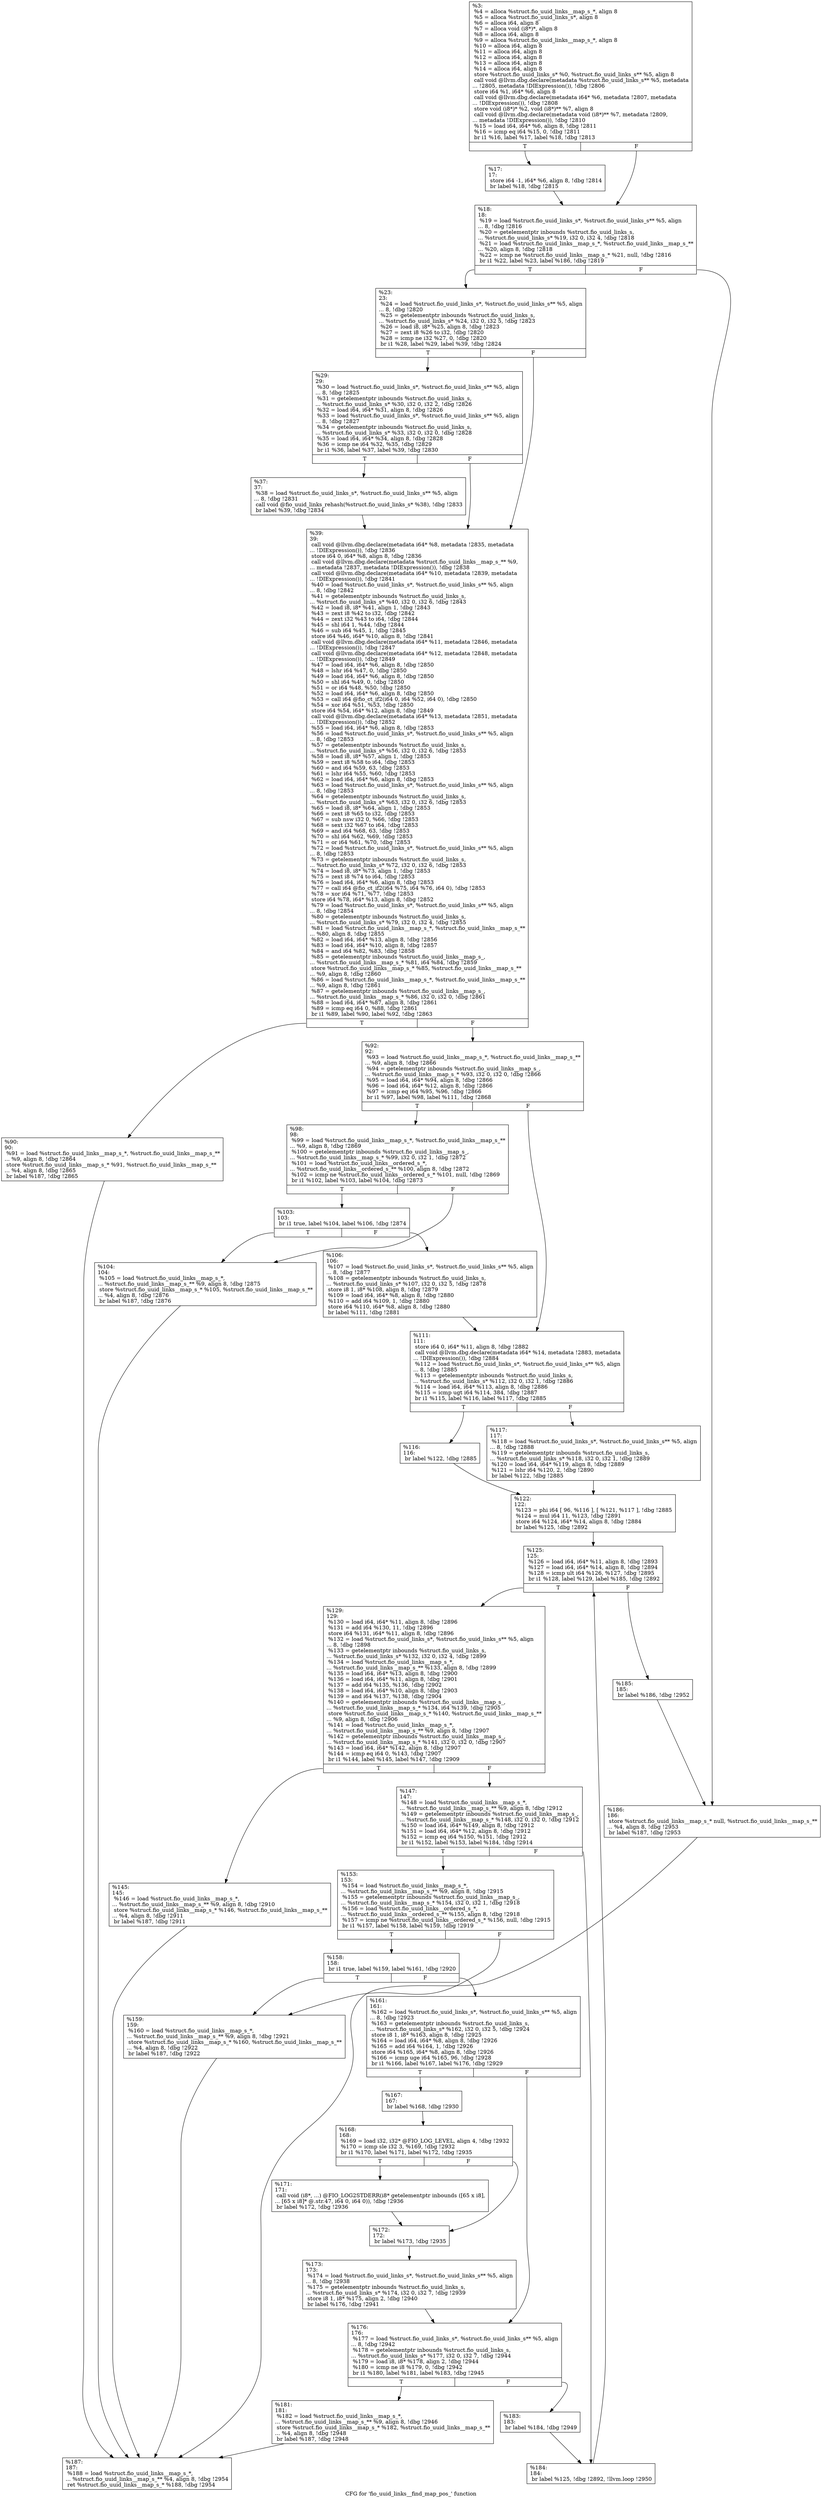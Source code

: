digraph "CFG for 'fio_uuid_links__find_map_pos_' function" {
	label="CFG for 'fio_uuid_links__find_map_pos_' function";

	Node0x5568516c76c0 [shape=record,label="{%3:\l  %4 = alloca %struct.fio_uuid_links__map_s_*, align 8\l  %5 = alloca %struct.fio_uuid_links_s*, align 8\l  %6 = alloca i64, align 8\l  %7 = alloca void (i8*)*, align 8\l  %8 = alloca i64, align 8\l  %9 = alloca %struct.fio_uuid_links__map_s_*, align 8\l  %10 = alloca i64, align 8\l  %11 = alloca i64, align 8\l  %12 = alloca i64, align 8\l  %13 = alloca i64, align 8\l  %14 = alloca i64, align 8\l  store %struct.fio_uuid_links_s* %0, %struct.fio_uuid_links_s** %5, align 8\l  call void @llvm.dbg.declare(metadata %struct.fio_uuid_links_s** %5, metadata\l... !2805, metadata !DIExpression()), !dbg !2806\l  store i64 %1, i64* %6, align 8\l  call void @llvm.dbg.declare(metadata i64* %6, metadata !2807, metadata\l... !DIExpression()), !dbg !2808\l  store void (i8*)* %2, void (i8*)** %7, align 8\l  call void @llvm.dbg.declare(metadata void (i8*)** %7, metadata !2809,\l... metadata !DIExpression()), !dbg !2810\l  %15 = load i64, i64* %6, align 8, !dbg !2811\l  %16 = icmp eq i64 %15, 0, !dbg !2811\l  br i1 %16, label %17, label %18, !dbg !2813\l|{<s0>T|<s1>F}}"];
	Node0x5568516c76c0:s0 -> Node0x5568516cbee0;
	Node0x5568516c76c0:s1 -> Node0x5568516cbf30;
	Node0x5568516cbee0 [shape=record,label="{%17:\l17:                                               \l  store i64 -1, i64* %6, align 8, !dbg !2814\l  br label %18, !dbg !2815\l}"];
	Node0x5568516cbee0 -> Node0x5568516cbf30;
	Node0x5568516cbf30 [shape=record,label="{%18:\l18:                                               \l  %19 = load %struct.fio_uuid_links_s*, %struct.fio_uuid_links_s** %5, align\l... 8, !dbg !2816\l  %20 = getelementptr inbounds %struct.fio_uuid_links_s,\l... %struct.fio_uuid_links_s* %19, i32 0, i32 4, !dbg !2818\l  %21 = load %struct.fio_uuid_links__map_s_*, %struct.fio_uuid_links__map_s_**\l... %20, align 8, !dbg !2818\l  %22 = icmp ne %struct.fio_uuid_links__map_s_* %21, null, !dbg !2816\l  br i1 %22, label %23, label %186, !dbg !2819\l|{<s0>T|<s1>F}}"];
	Node0x5568516cbf30:s0 -> Node0x5568516cbf80;
	Node0x5568516cbf30:s1 -> Node0x5568516cc980;
	Node0x5568516cbf80 [shape=record,label="{%23:\l23:                                               \l  %24 = load %struct.fio_uuid_links_s*, %struct.fio_uuid_links_s** %5, align\l... 8, !dbg !2820\l  %25 = getelementptr inbounds %struct.fio_uuid_links_s,\l... %struct.fio_uuid_links_s* %24, i32 0, i32 5, !dbg !2823\l  %26 = load i8, i8* %25, align 8, !dbg !2823\l  %27 = zext i8 %26 to i32, !dbg !2820\l  %28 = icmp ne i32 %27, 0, !dbg !2820\l  br i1 %28, label %29, label %39, !dbg !2824\l|{<s0>T|<s1>F}}"];
	Node0x5568516cbf80:s0 -> Node0x5568516cbfd0;
	Node0x5568516cbf80:s1 -> Node0x5568516cc070;
	Node0x5568516cbfd0 [shape=record,label="{%29:\l29:                                               \l  %30 = load %struct.fio_uuid_links_s*, %struct.fio_uuid_links_s** %5, align\l... 8, !dbg !2825\l  %31 = getelementptr inbounds %struct.fio_uuid_links_s,\l... %struct.fio_uuid_links_s* %30, i32 0, i32 2, !dbg !2826\l  %32 = load i64, i64* %31, align 8, !dbg !2826\l  %33 = load %struct.fio_uuid_links_s*, %struct.fio_uuid_links_s** %5, align\l... 8, !dbg !2827\l  %34 = getelementptr inbounds %struct.fio_uuid_links_s,\l... %struct.fio_uuid_links_s* %33, i32 0, i32 0, !dbg !2828\l  %35 = load i64, i64* %34, align 8, !dbg !2828\l  %36 = icmp ne i64 %32, %35, !dbg !2829\l  br i1 %36, label %37, label %39, !dbg !2830\l|{<s0>T|<s1>F}}"];
	Node0x5568516cbfd0:s0 -> Node0x5568516cc020;
	Node0x5568516cbfd0:s1 -> Node0x5568516cc070;
	Node0x5568516cc020 [shape=record,label="{%37:\l37:                                               \l  %38 = load %struct.fio_uuid_links_s*, %struct.fio_uuid_links_s** %5, align\l... 8, !dbg !2831\l  call void @fio_uuid_links_rehash(%struct.fio_uuid_links_s* %38), !dbg !2833\l  br label %39, !dbg !2834\l}"];
	Node0x5568516cc020 -> Node0x5568516cc070;
	Node0x5568516cc070 [shape=record,label="{%39:\l39:                                               \l  call void @llvm.dbg.declare(metadata i64* %8, metadata !2835, metadata\l... !DIExpression()), !dbg !2836\l  store i64 0, i64* %8, align 8, !dbg !2836\l  call void @llvm.dbg.declare(metadata %struct.fio_uuid_links__map_s_** %9,\l... metadata !2837, metadata !DIExpression()), !dbg !2838\l  call void @llvm.dbg.declare(metadata i64* %10, metadata !2839, metadata\l... !DIExpression()), !dbg !2841\l  %40 = load %struct.fio_uuid_links_s*, %struct.fio_uuid_links_s** %5, align\l... 8, !dbg !2842\l  %41 = getelementptr inbounds %struct.fio_uuid_links_s,\l... %struct.fio_uuid_links_s* %40, i32 0, i32 6, !dbg !2843\l  %42 = load i8, i8* %41, align 1, !dbg !2843\l  %43 = zext i8 %42 to i32, !dbg !2842\l  %44 = zext i32 %43 to i64, !dbg !2844\l  %45 = shl i64 1, %44, !dbg !2844\l  %46 = sub i64 %45, 1, !dbg !2845\l  store i64 %46, i64* %10, align 8, !dbg !2841\l  call void @llvm.dbg.declare(metadata i64* %11, metadata !2846, metadata\l... !DIExpression()), !dbg !2847\l  call void @llvm.dbg.declare(metadata i64* %12, metadata !2848, metadata\l... !DIExpression()), !dbg !2849\l  %47 = load i64, i64* %6, align 8, !dbg !2850\l  %48 = lshr i64 %47, 0, !dbg !2850\l  %49 = load i64, i64* %6, align 8, !dbg !2850\l  %50 = shl i64 %49, 0, !dbg !2850\l  %51 = or i64 %48, %50, !dbg !2850\l  %52 = load i64, i64* %6, align 8, !dbg !2850\l  %53 = call i64 @fio_ct_if2(i64 0, i64 %52, i64 0), !dbg !2850\l  %54 = xor i64 %51, %53, !dbg !2850\l  store i64 %54, i64* %12, align 8, !dbg !2849\l  call void @llvm.dbg.declare(metadata i64* %13, metadata !2851, metadata\l... !DIExpression()), !dbg !2852\l  %55 = load i64, i64* %6, align 8, !dbg !2853\l  %56 = load %struct.fio_uuid_links_s*, %struct.fio_uuid_links_s** %5, align\l... 8, !dbg !2853\l  %57 = getelementptr inbounds %struct.fio_uuid_links_s,\l... %struct.fio_uuid_links_s* %56, i32 0, i32 6, !dbg !2853\l  %58 = load i8, i8* %57, align 1, !dbg !2853\l  %59 = zext i8 %58 to i64, !dbg !2853\l  %60 = and i64 %59, 63, !dbg !2853\l  %61 = lshr i64 %55, %60, !dbg !2853\l  %62 = load i64, i64* %6, align 8, !dbg !2853\l  %63 = load %struct.fio_uuid_links_s*, %struct.fio_uuid_links_s** %5, align\l... 8, !dbg !2853\l  %64 = getelementptr inbounds %struct.fio_uuid_links_s,\l... %struct.fio_uuid_links_s* %63, i32 0, i32 6, !dbg !2853\l  %65 = load i8, i8* %64, align 1, !dbg !2853\l  %66 = zext i8 %65 to i32, !dbg !2853\l  %67 = sub nsw i32 0, %66, !dbg !2853\l  %68 = sext i32 %67 to i64, !dbg !2853\l  %69 = and i64 %68, 63, !dbg !2853\l  %70 = shl i64 %62, %69, !dbg !2853\l  %71 = or i64 %61, %70, !dbg !2853\l  %72 = load %struct.fio_uuid_links_s*, %struct.fio_uuid_links_s** %5, align\l... 8, !dbg !2853\l  %73 = getelementptr inbounds %struct.fio_uuid_links_s,\l... %struct.fio_uuid_links_s* %72, i32 0, i32 6, !dbg !2853\l  %74 = load i8, i8* %73, align 1, !dbg !2853\l  %75 = zext i8 %74 to i64, !dbg !2853\l  %76 = load i64, i64* %6, align 8, !dbg !2853\l  %77 = call i64 @fio_ct_if2(i64 %75, i64 %76, i64 0), !dbg !2853\l  %78 = xor i64 %71, %77, !dbg !2853\l  store i64 %78, i64* %13, align 8, !dbg !2852\l  %79 = load %struct.fio_uuid_links_s*, %struct.fio_uuid_links_s** %5, align\l... 8, !dbg !2854\l  %80 = getelementptr inbounds %struct.fio_uuid_links_s,\l... %struct.fio_uuid_links_s* %79, i32 0, i32 4, !dbg !2855\l  %81 = load %struct.fio_uuid_links__map_s_*, %struct.fio_uuid_links__map_s_**\l... %80, align 8, !dbg !2855\l  %82 = load i64, i64* %13, align 8, !dbg !2856\l  %83 = load i64, i64* %10, align 8, !dbg !2857\l  %84 = and i64 %82, %83, !dbg !2858\l  %85 = getelementptr inbounds %struct.fio_uuid_links__map_s_,\l... %struct.fio_uuid_links__map_s_* %81, i64 %84, !dbg !2859\l  store %struct.fio_uuid_links__map_s_* %85, %struct.fio_uuid_links__map_s_**\l... %9, align 8, !dbg !2860\l  %86 = load %struct.fio_uuid_links__map_s_*, %struct.fio_uuid_links__map_s_**\l... %9, align 8, !dbg !2861\l  %87 = getelementptr inbounds %struct.fio_uuid_links__map_s_,\l... %struct.fio_uuid_links__map_s_* %86, i32 0, i32 0, !dbg !2861\l  %88 = load i64, i64* %87, align 8, !dbg !2861\l  %89 = icmp eq i64 0, %88, !dbg !2861\l  br i1 %89, label %90, label %92, !dbg !2863\l|{<s0>T|<s1>F}}"];
	Node0x5568516cc070:s0 -> Node0x5568516cc0c0;
	Node0x5568516cc070:s1 -> Node0x5568516cc110;
	Node0x5568516cc0c0 [shape=record,label="{%90:\l90:                                               \l  %91 = load %struct.fio_uuid_links__map_s_*, %struct.fio_uuid_links__map_s_**\l... %9, align 8, !dbg !2864\l  store %struct.fio_uuid_links__map_s_* %91, %struct.fio_uuid_links__map_s_**\l... %4, align 8, !dbg !2865\l  br label %187, !dbg !2865\l}"];
	Node0x5568516cc0c0 -> Node0x5568516cc9d0;
	Node0x5568516cc110 [shape=record,label="{%92:\l92:                                               \l  %93 = load %struct.fio_uuid_links__map_s_*, %struct.fio_uuid_links__map_s_**\l... %9, align 8, !dbg !2866\l  %94 = getelementptr inbounds %struct.fio_uuid_links__map_s_,\l... %struct.fio_uuid_links__map_s_* %93, i32 0, i32 0, !dbg !2866\l  %95 = load i64, i64* %94, align 8, !dbg !2866\l  %96 = load i64, i64* %12, align 8, !dbg !2866\l  %97 = icmp eq i64 %95, %96, !dbg !2866\l  br i1 %97, label %98, label %111, !dbg !2868\l|{<s0>T|<s1>F}}"];
	Node0x5568516cc110:s0 -> Node0x5568516cc160;
	Node0x5568516cc110:s1 -> Node0x5568516cc2a0;
	Node0x5568516cc160 [shape=record,label="{%98:\l98:                                               \l  %99 = load %struct.fio_uuid_links__map_s_*, %struct.fio_uuid_links__map_s_**\l... %9, align 8, !dbg !2869\l  %100 = getelementptr inbounds %struct.fio_uuid_links__map_s_,\l... %struct.fio_uuid_links__map_s_* %99, i32 0, i32 1, !dbg !2872\l  %101 = load %struct.fio_uuid_links__ordered_s_*,\l... %struct.fio_uuid_links__ordered_s_** %100, align 8, !dbg !2872\l  %102 = icmp ne %struct.fio_uuid_links__ordered_s_* %101, null, !dbg !2869\l  br i1 %102, label %103, label %104, !dbg !2873\l|{<s0>T|<s1>F}}"];
	Node0x5568516cc160:s0 -> Node0x5568516cc1b0;
	Node0x5568516cc160:s1 -> Node0x5568516cc200;
	Node0x5568516cc1b0 [shape=record,label="{%103:\l103:                                              \l  br i1 true, label %104, label %106, !dbg !2874\l|{<s0>T|<s1>F}}"];
	Node0x5568516cc1b0:s0 -> Node0x5568516cc200;
	Node0x5568516cc1b0:s1 -> Node0x5568516cc250;
	Node0x5568516cc200 [shape=record,label="{%104:\l104:                                              \l  %105 = load %struct.fio_uuid_links__map_s_*,\l... %struct.fio_uuid_links__map_s_** %9, align 8, !dbg !2875\l  store %struct.fio_uuid_links__map_s_* %105, %struct.fio_uuid_links__map_s_**\l... %4, align 8, !dbg !2876\l  br label %187, !dbg !2876\l}"];
	Node0x5568516cc200 -> Node0x5568516cc9d0;
	Node0x5568516cc250 [shape=record,label="{%106:\l106:                                              \l  %107 = load %struct.fio_uuid_links_s*, %struct.fio_uuid_links_s** %5, align\l... 8, !dbg !2877\l  %108 = getelementptr inbounds %struct.fio_uuid_links_s,\l... %struct.fio_uuid_links_s* %107, i32 0, i32 5, !dbg !2878\l  store i8 1, i8* %108, align 8, !dbg !2879\l  %109 = load i64, i64* %8, align 8, !dbg !2880\l  %110 = add i64 %109, 1, !dbg !2880\l  store i64 %110, i64* %8, align 8, !dbg !2880\l  br label %111, !dbg !2881\l}"];
	Node0x5568516cc250 -> Node0x5568516cc2a0;
	Node0x5568516cc2a0 [shape=record,label="{%111:\l111:                                              \l  store i64 0, i64* %11, align 8, !dbg !2882\l  call void @llvm.dbg.declare(metadata i64* %14, metadata !2883, metadata\l... !DIExpression()), !dbg !2884\l  %112 = load %struct.fio_uuid_links_s*, %struct.fio_uuid_links_s** %5, align\l... 8, !dbg !2885\l  %113 = getelementptr inbounds %struct.fio_uuid_links_s,\l... %struct.fio_uuid_links_s* %112, i32 0, i32 1, !dbg !2886\l  %114 = load i64, i64* %113, align 8, !dbg !2886\l  %115 = icmp ugt i64 %114, 384, !dbg !2887\l  br i1 %115, label %116, label %117, !dbg !2885\l|{<s0>T|<s1>F}}"];
	Node0x5568516cc2a0:s0 -> Node0x5568516cc2f0;
	Node0x5568516cc2a0:s1 -> Node0x5568516cc340;
	Node0x5568516cc2f0 [shape=record,label="{%116:\l116:                                              \l  br label %122, !dbg !2885\l}"];
	Node0x5568516cc2f0 -> Node0x5568516cc390;
	Node0x5568516cc340 [shape=record,label="{%117:\l117:                                              \l  %118 = load %struct.fio_uuid_links_s*, %struct.fio_uuid_links_s** %5, align\l... 8, !dbg !2888\l  %119 = getelementptr inbounds %struct.fio_uuid_links_s,\l... %struct.fio_uuid_links_s* %118, i32 0, i32 1, !dbg !2889\l  %120 = load i64, i64* %119, align 8, !dbg !2889\l  %121 = lshr i64 %120, 2, !dbg !2890\l  br label %122, !dbg !2885\l}"];
	Node0x5568516cc340 -> Node0x5568516cc390;
	Node0x5568516cc390 [shape=record,label="{%122:\l122:                                              \l  %123 = phi i64 [ 96, %116 ], [ %121, %117 ], !dbg !2885\l  %124 = mul i64 11, %123, !dbg !2891\l  store i64 %124, i64* %14, align 8, !dbg !2884\l  br label %125, !dbg !2892\l}"];
	Node0x5568516cc390 -> Node0x5568516cc3e0;
	Node0x5568516cc3e0 [shape=record,label="{%125:\l125:                                              \l  %126 = load i64, i64* %11, align 8, !dbg !2893\l  %127 = load i64, i64* %14, align 8, !dbg !2894\l  %128 = icmp ult i64 %126, %127, !dbg !2895\l  br i1 %128, label %129, label %185, !dbg !2892\l|{<s0>T|<s1>F}}"];
	Node0x5568516cc3e0:s0 -> Node0x5568516cc430;
	Node0x5568516cc3e0:s1 -> Node0x5568516cc930;
	Node0x5568516cc430 [shape=record,label="{%129:\l129:                                              \l  %130 = load i64, i64* %11, align 8, !dbg !2896\l  %131 = add i64 %130, 11, !dbg !2896\l  store i64 %131, i64* %11, align 8, !dbg !2896\l  %132 = load %struct.fio_uuid_links_s*, %struct.fio_uuid_links_s** %5, align\l... 8, !dbg !2898\l  %133 = getelementptr inbounds %struct.fio_uuid_links_s,\l... %struct.fio_uuid_links_s* %132, i32 0, i32 4, !dbg !2899\l  %134 = load %struct.fio_uuid_links__map_s_*,\l... %struct.fio_uuid_links__map_s_** %133, align 8, !dbg !2899\l  %135 = load i64, i64* %13, align 8, !dbg !2900\l  %136 = load i64, i64* %11, align 8, !dbg !2901\l  %137 = add i64 %135, %136, !dbg !2902\l  %138 = load i64, i64* %10, align 8, !dbg !2903\l  %139 = and i64 %137, %138, !dbg !2904\l  %140 = getelementptr inbounds %struct.fio_uuid_links__map_s_,\l... %struct.fio_uuid_links__map_s_* %134, i64 %139, !dbg !2905\l  store %struct.fio_uuid_links__map_s_* %140, %struct.fio_uuid_links__map_s_**\l... %9, align 8, !dbg !2906\l  %141 = load %struct.fio_uuid_links__map_s_*,\l... %struct.fio_uuid_links__map_s_** %9, align 8, !dbg !2907\l  %142 = getelementptr inbounds %struct.fio_uuid_links__map_s_,\l... %struct.fio_uuid_links__map_s_* %141, i32 0, i32 0, !dbg !2907\l  %143 = load i64, i64* %142, align 8, !dbg !2907\l  %144 = icmp eq i64 0, %143, !dbg !2907\l  br i1 %144, label %145, label %147, !dbg !2909\l|{<s0>T|<s1>F}}"];
	Node0x5568516cc430:s0 -> Node0x5568516cc480;
	Node0x5568516cc430:s1 -> Node0x5568516cc4d0;
	Node0x5568516cc480 [shape=record,label="{%145:\l145:                                              \l  %146 = load %struct.fio_uuid_links__map_s_*,\l... %struct.fio_uuid_links__map_s_** %9, align 8, !dbg !2910\l  store %struct.fio_uuid_links__map_s_* %146, %struct.fio_uuid_links__map_s_**\l... %4, align 8, !dbg !2911\l  br label %187, !dbg !2911\l}"];
	Node0x5568516cc480 -> Node0x5568516cc9d0;
	Node0x5568516cc4d0 [shape=record,label="{%147:\l147:                                              \l  %148 = load %struct.fio_uuid_links__map_s_*,\l... %struct.fio_uuid_links__map_s_** %9, align 8, !dbg !2912\l  %149 = getelementptr inbounds %struct.fio_uuid_links__map_s_,\l... %struct.fio_uuid_links__map_s_* %148, i32 0, i32 0, !dbg !2912\l  %150 = load i64, i64* %149, align 8, !dbg !2912\l  %151 = load i64, i64* %12, align 8, !dbg !2912\l  %152 = icmp eq i64 %150, %151, !dbg !2912\l  br i1 %152, label %153, label %184, !dbg !2914\l|{<s0>T|<s1>F}}"];
	Node0x5568516cc4d0:s0 -> Node0x5568516cc520;
	Node0x5568516cc4d0:s1 -> Node0x5568516cc8e0;
	Node0x5568516cc520 [shape=record,label="{%153:\l153:                                              \l  %154 = load %struct.fio_uuid_links__map_s_*,\l... %struct.fio_uuid_links__map_s_** %9, align 8, !dbg !2915\l  %155 = getelementptr inbounds %struct.fio_uuid_links__map_s_,\l... %struct.fio_uuid_links__map_s_* %154, i32 0, i32 1, !dbg !2918\l  %156 = load %struct.fio_uuid_links__ordered_s_*,\l... %struct.fio_uuid_links__ordered_s_** %155, align 8, !dbg !2918\l  %157 = icmp ne %struct.fio_uuid_links__ordered_s_* %156, null, !dbg !2915\l  br i1 %157, label %158, label %159, !dbg !2919\l|{<s0>T|<s1>F}}"];
	Node0x5568516cc520:s0 -> Node0x5568516cc570;
	Node0x5568516cc520:s1 -> Node0x5568516cc5c0;
	Node0x5568516cc570 [shape=record,label="{%158:\l158:                                              \l  br i1 true, label %159, label %161, !dbg !2920\l|{<s0>T|<s1>F}}"];
	Node0x5568516cc570:s0 -> Node0x5568516cc5c0;
	Node0x5568516cc570:s1 -> Node0x5568516cc610;
	Node0x5568516cc5c0 [shape=record,label="{%159:\l159:                                              \l  %160 = load %struct.fio_uuid_links__map_s_*,\l... %struct.fio_uuid_links__map_s_** %9, align 8, !dbg !2921\l  store %struct.fio_uuid_links__map_s_* %160, %struct.fio_uuid_links__map_s_**\l... %4, align 8, !dbg !2922\l  br label %187, !dbg !2922\l}"];
	Node0x5568516cc5c0 -> Node0x5568516cc9d0;
	Node0x5568516cc610 [shape=record,label="{%161:\l161:                                              \l  %162 = load %struct.fio_uuid_links_s*, %struct.fio_uuid_links_s** %5, align\l... 8, !dbg !2923\l  %163 = getelementptr inbounds %struct.fio_uuid_links_s,\l... %struct.fio_uuid_links_s* %162, i32 0, i32 5, !dbg !2924\l  store i8 1, i8* %163, align 8, !dbg !2925\l  %164 = load i64, i64* %8, align 8, !dbg !2926\l  %165 = add i64 %164, 1, !dbg !2926\l  store i64 %165, i64* %8, align 8, !dbg !2926\l  %166 = icmp uge i64 %165, 96, !dbg !2928\l  br i1 %166, label %167, label %176, !dbg !2929\l|{<s0>T|<s1>F}}"];
	Node0x5568516cc610:s0 -> Node0x5568516cc660;
	Node0x5568516cc610:s1 -> Node0x5568516cc7f0;
	Node0x5568516cc660 [shape=record,label="{%167:\l167:                                              \l  br label %168, !dbg !2930\l}"];
	Node0x5568516cc660 -> Node0x5568516cc6b0;
	Node0x5568516cc6b0 [shape=record,label="{%168:\l168:                                              \l  %169 = load i32, i32* @FIO_LOG_LEVEL, align 4, !dbg !2932\l  %170 = icmp sle i32 3, %169, !dbg !2932\l  br i1 %170, label %171, label %172, !dbg !2935\l|{<s0>T|<s1>F}}"];
	Node0x5568516cc6b0:s0 -> Node0x5568516cc700;
	Node0x5568516cc6b0:s1 -> Node0x5568516cc750;
	Node0x5568516cc700 [shape=record,label="{%171:\l171:                                              \l  call void (i8*, ...) @FIO_LOG2STDERR(i8* getelementptr inbounds ([65 x i8],\l... [65 x i8]* @.str.47, i64 0, i64 0)), !dbg !2936\l  br label %172, !dbg !2936\l}"];
	Node0x5568516cc700 -> Node0x5568516cc750;
	Node0x5568516cc750 [shape=record,label="{%172:\l172:                                              \l  br label %173, !dbg !2935\l}"];
	Node0x5568516cc750 -> Node0x5568516cc7a0;
	Node0x5568516cc7a0 [shape=record,label="{%173:\l173:                                              \l  %174 = load %struct.fio_uuid_links_s*, %struct.fio_uuid_links_s** %5, align\l... 8, !dbg !2938\l  %175 = getelementptr inbounds %struct.fio_uuid_links_s,\l... %struct.fio_uuid_links_s* %174, i32 0, i32 7, !dbg !2939\l  store i8 1, i8* %175, align 2, !dbg !2940\l  br label %176, !dbg !2941\l}"];
	Node0x5568516cc7a0 -> Node0x5568516cc7f0;
	Node0x5568516cc7f0 [shape=record,label="{%176:\l176:                                              \l  %177 = load %struct.fio_uuid_links_s*, %struct.fio_uuid_links_s** %5, align\l... 8, !dbg !2942\l  %178 = getelementptr inbounds %struct.fio_uuid_links_s,\l... %struct.fio_uuid_links_s* %177, i32 0, i32 7, !dbg !2944\l  %179 = load i8, i8* %178, align 2, !dbg !2944\l  %180 = icmp ne i8 %179, 0, !dbg !2942\l  br i1 %180, label %181, label %183, !dbg !2945\l|{<s0>T|<s1>F}}"];
	Node0x5568516cc7f0:s0 -> Node0x5568516cc840;
	Node0x5568516cc7f0:s1 -> Node0x5568516cc890;
	Node0x5568516cc840 [shape=record,label="{%181:\l181:                                              \l  %182 = load %struct.fio_uuid_links__map_s_*,\l... %struct.fio_uuid_links__map_s_** %9, align 8, !dbg !2946\l  store %struct.fio_uuid_links__map_s_* %182, %struct.fio_uuid_links__map_s_**\l... %4, align 8, !dbg !2948\l  br label %187, !dbg !2948\l}"];
	Node0x5568516cc840 -> Node0x5568516cc9d0;
	Node0x5568516cc890 [shape=record,label="{%183:\l183:                                              \l  br label %184, !dbg !2949\l}"];
	Node0x5568516cc890 -> Node0x5568516cc8e0;
	Node0x5568516cc8e0 [shape=record,label="{%184:\l184:                                              \l  br label %125, !dbg !2892, !llvm.loop !2950\l}"];
	Node0x5568516cc8e0 -> Node0x5568516cc3e0;
	Node0x5568516cc930 [shape=record,label="{%185:\l185:                                              \l  br label %186, !dbg !2952\l}"];
	Node0x5568516cc930 -> Node0x5568516cc980;
	Node0x5568516cc980 [shape=record,label="{%186:\l186:                                              \l  store %struct.fio_uuid_links__map_s_* null, %struct.fio_uuid_links__map_s_**\l... %4, align 8, !dbg !2953\l  br label %187, !dbg !2953\l}"];
	Node0x5568516cc980 -> Node0x5568516cc9d0;
	Node0x5568516cc9d0 [shape=record,label="{%187:\l187:                                              \l  %188 = load %struct.fio_uuid_links__map_s_*,\l... %struct.fio_uuid_links__map_s_** %4, align 8, !dbg !2954\l  ret %struct.fio_uuid_links__map_s_* %188, !dbg !2954\l}"];
}
